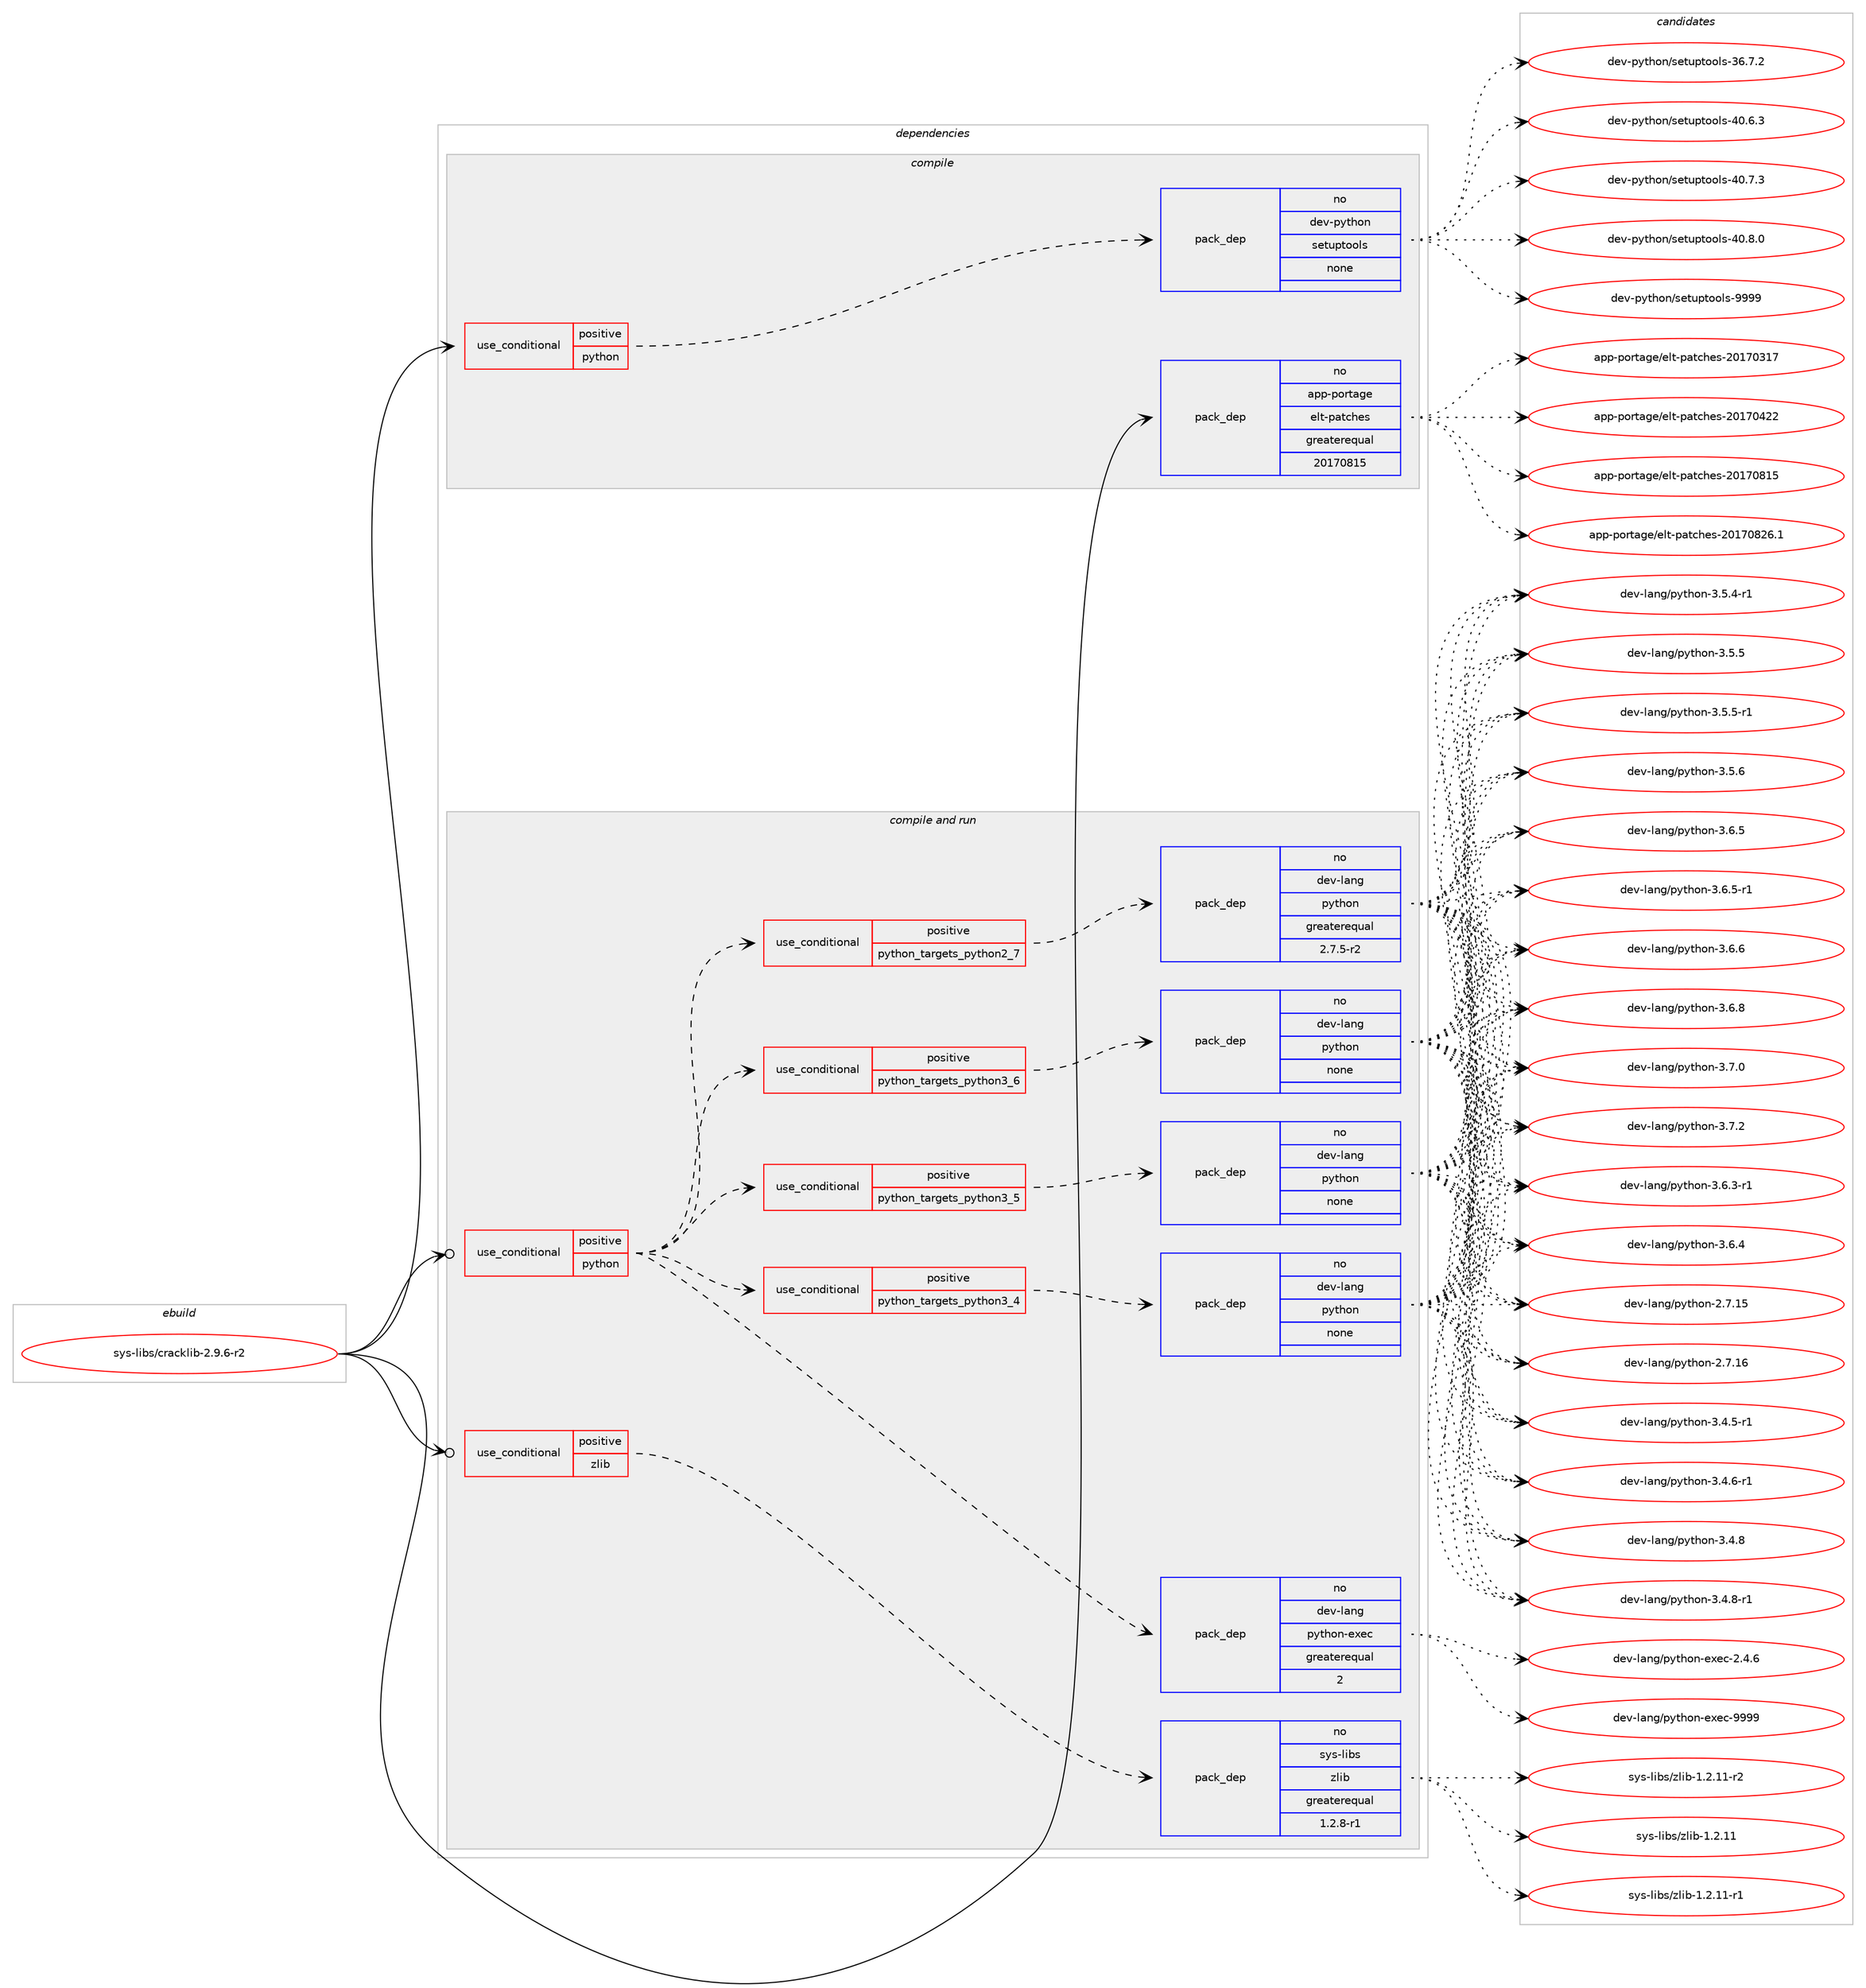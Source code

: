 digraph prolog {

# *************
# Graph options
# *************

newrank=true;
concentrate=true;
compound=true;
graph [rankdir=LR,fontname=Helvetica,fontsize=10,ranksep=1.5];#, ranksep=2.5, nodesep=0.2];
edge  [arrowhead=vee];
node  [fontname=Helvetica,fontsize=10];

# **********
# The ebuild
# **********

subgraph cluster_leftcol {
color=gray;
rank=same;
label=<<i>ebuild</i>>;
id [label="sys-libs/cracklib-2.9.6-r2", color=red, width=4, href="../sys-libs/cracklib-2.9.6-r2.svg"];
}

# ****************
# The dependencies
# ****************

subgraph cluster_midcol {
color=gray;
label=<<i>dependencies</i>>;
subgraph cluster_compile {
fillcolor="#eeeeee";
style=filled;
label=<<i>compile</i>>;
subgraph cond461479 {
dependency1736564 [label=<<TABLE BORDER="0" CELLBORDER="1" CELLSPACING="0" CELLPADDING="4"><TR><TD ROWSPAN="3" CELLPADDING="10">use_conditional</TD></TR><TR><TD>positive</TD></TR><TR><TD>python</TD></TR></TABLE>>, shape=none, color=red];
subgraph pack1246506 {
dependency1736565 [label=<<TABLE BORDER="0" CELLBORDER="1" CELLSPACING="0" CELLPADDING="4" WIDTH="220"><TR><TD ROWSPAN="6" CELLPADDING="30">pack_dep</TD></TR><TR><TD WIDTH="110">no</TD></TR><TR><TD>dev-python</TD></TR><TR><TD>setuptools</TD></TR><TR><TD>none</TD></TR><TR><TD></TD></TR></TABLE>>, shape=none, color=blue];
}
dependency1736564:e -> dependency1736565:w [weight=20,style="dashed",arrowhead="vee"];
}
id:e -> dependency1736564:w [weight=20,style="solid",arrowhead="vee"];
subgraph pack1246507 {
dependency1736566 [label=<<TABLE BORDER="0" CELLBORDER="1" CELLSPACING="0" CELLPADDING="4" WIDTH="220"><TR><TD ROWSPAN="6" CELLPADDING="30">pack_dep</TD></TR><TR><TD WIDTH="110">no</TD></TR><TR><TD>app-portage</TD></TR><TR><TD>elt-patches</TD></TR><TR><TD>greaterequal</TD></TR><TR><TD>20170815</TD></TR></TABLE>>, shape=none, color=blue];
}
id:e -> dependency1736566:w [weight=20,style="solid",arrowhead="vee"];
}
subgraph cluster_compileandrun {
fillcolor="#eeeeee";
style=filled;
label=<<i>compile and run</i>>;
subgraph cond461480 {
dependency1736567 [label=<<TABLE BORDER="0" CELLBORDER="1" CELLSPACING="0" CELLPADDING="4"><TR><TD ROWSPAN="3" CELLPADDING="10">use_conditional</TD></TR><TR><TD>positive</TD></TR><TR><TD>python</TD></TR></TABLE>>, shape=none, color=red];
subgraph cond461481 {
dependency1736568 [label=<<TABLE BORDER="0" CELLBORDER="1" CELLSPACING="0" CELLPADDING="4"><TR><TD ROWSPAN="3" CELLPADDING="10">use_conditional</TD></TR><TR><TD>positive</TD></TR><TR><TD>python_targets_python2_7</TD></TR></TABLE>>, shape=none, color=red];
subgraph pack1246508 {
dependency1736569 [label=<<TABLE BORDER="0" CELLBORDER="1" CELLSPACING="0" CELLPADDING="4" WIDTH="220"><TR><TD ROWSPAN="6" CELLPADDING="30">pack_dep</TD></TR><TR><TD WIDTH="110">no</TD></TR><TR><TD>dev-lang</TD></TR><TR><TD>python</TD></TR><TR><TD>greaterequal</TD></TR><TR><TD>2.7.5-r2</TD></TR></TABLE>>, shape=none, color=blue];
}
dependency1736568:e -> dependency1736569:w [weight=20,style="dashed",arrowhead="vee"];
}
dependency1736567:e -> dependency1736568:w [weight=20,style="dashed",arrowhead="vee"];
subgraph cond461482 {
dependency1736570 [label=<<TABLE BORDER="0" CELLBORDER="1" CELLSPACING="0" CELLPADDING="4"><TR><TD ROWSPAN="3" CELLPADDING="10">use_conditional</TD></TR><TR><TD>positive</TD></TR><TR><TD>python_targets_python3_4</TD></TR></TABLE>>, shape=none, color=red];
subgraph pack1246509 {
dependency1736571 [label=<<TABLE BORDER="0" CELLBORDER="1" CELLSPACING="0" CELLPADDING="4" WIDTH="220"><TR><TD ROWSPAN="6" CELLPADDING="30">pack_dep</TD></TR><TR><TD WIDTH="110">no</TD></TR><TR><TD>dev-lang</TD></TR><TR><TD>python</TD></TR><TR><TD>none</TD></TR><TR><TD></TD></TR></TABLE>>, shape=none, color=blue];
}
dependency1736570:e -> dependency1736571:w [weight=20,style="dashed",arrowhead="vee"];
}
dependency1736567:e -> dependency1736570:w [weight=20,style="dashed",arrowhead="vee"];
subgraph cond461483 {
dependency1736572 [label=<<TABLE BORDER="0" CELLBORDER="1" CELLSPACING="0" CELLPADDING="4"><TR><TD ROWSPAN="3" CELLPADDING="10">use_conditional</TD></TR><TR><TD>positive</TD></TR><TR><TD>python_targets_python3_5</TD></TR></TABLE>>, shape=none, color=red];
subgraph pack1246510 {
dependency1736573 [label=<<TABLE BORDER="0" CELLBORDER="1" CELLSPACING="0" CELLPADDING="4" WIDTH="220"><TR><TD ROWSPAN="6" CELLPADDING="30">pack_dep</TD></TR><TR><TD WIDTH="110">no</TD></TR><TR><TD>dev-lang</TD></TR><TR><TD>python</TD></TR><TR><TD>none</TD></TR><TR><TD></TD></TR></TABLE>>, shape=none, color=blue];
}
dependency1736572:e -> dependency1736573:w [weight=20,style="dashed",arrowhead="vee"];
}
dependency1736567:e -> dependency1736572:w [weight=20,style="dashed",arrowhead="vee"];
subgraph cond461484 {
dependency1736574 [label=<<TABLE BORDER="0" CELLBORDER="1" CELLSPACING="0" CELLPADDING="4"><TR><TD ROWSPAN="3" CELLPADDING="10">use_conditional</TD></TR><TR><TD>positive</TD></TR><TR><TD>python_targets_python3_6</TD></TR></TABLE>>, shape=none, color=red];
subgraph pack1246511 {
dependency1736575 [label=<<TABLE BORDER="0" CELLBORDER="1" CELLSPACING="0" CELLPADDING="4" WIDTH="220"><TR><TD ROWSPAN="6" CELLPADDING="30">pack_dep</TD></TR><TR><TD WIDTH="110">no</TD></TR><TR><TD>dev-lang</TD></TR><TR><TD>python</TD></TR><TR><TD>none</TD></TR><TR><TD></TD></TR></TABLE>>, shape=none, color=blue];
}
dependency1736574:e -> dependency1736575:w [weight=20,style="dashed",arrowhead="vee"];
}
dependency1736567:e -> dependency1736574:w [weight=20,style="dashed",arrowhead="vee"];
subgraph pack1246512 {
dependency1736576 [label=<<TABLE BORDER="0" CELLBORDER="1" CELLSPACING="0" CELLPADDING="4" WIDTH="220"><TR><TD ROWSPAN="6" CELLPADDING="30">pack_dep</TD></TR><TR><TD WIDTH="110">no</TD></TR><TR><TD>dev-lang</TD></TR><TR><TD>python-exec</TD></TR><TR><TD>greaterequal</TD></TR><TR><TD>2</TD></TR></TABLE>>, shape=none, color=blue];
}
dependency1736567:e -> dependency1736576:w [weight=20,style="dashed",arrowhead="vee"];
}
id:e -> dependency1736567:w [weight=20,style="solid",arrowhead="odotvee"];
subgraph cond461485 {
dependency1736577 [label=<<TABLE BORDER="0" CELLBORDER="1" CELLSPACING="0" CELLPADDING="4"><TR><TD ROWSPAN="3" CELLPADDING="10">use_conditional</TD></TR><TR><TD>positive</TD></TR><TR><TD>zlib</TD></TR></TABLE>>, shape=none, color=red];
subgraph pack1246513 {
dependency1736578 [label=<<TABLE BORDER="0" CELLBORDER="1" CELLSPACING="0" CELLPADDING="4" WIDTH="220"><TR><TD ROWSPAN="6" CELLPADDING="30">pack_dep</TD></TR><TR><TD WIDTH="110">no</TD></TR><TR><TD>sys-libs</TD></TR><TR><TD>zlib</TD></TR><TR><TD>greaterequal</TD></TR><TR><TD>1.2.8-r1</TD></TR></TABLE>>, shape=none, color=blue];
}
dependency1736577:e -> dependency1736578:w [weight=20,style="dashed",arrowhead="vee"];
}
id:e -> dependency1736577:w [weight=20,style="solid",arrowhead="odotvee"];
}
subgraph cluster_run {
fillcolor="#eeeeee";
style=filled;
label=<<i>run</i>>;
}
}

# **************
# The candidates
# **************

subgraph cluster_choices {
rank=same;
color=gray;
label=<<i>candidates</i>>;

subgraph choice1246506 {
color=black;
nodesep=1;
choice100101118451121211161041111104711510111611711211611111110811545515446554650 [label="dev-python/setuptools-36.7.2", color=red, width=4,href="../dev-python/setuptools-36.7.2.svg"];
choice100101118451121211161041111104711510111611711211611111110811545524846544651 [label="dev-python/setuptools-40.6.3", color=red, width=4,href="../dev-python/setuptools-40.6.3.svg"];
choice100101118451121211161041111104711510111611711211611111110811545524846554651 [label="dev-python/setuptools-40.7.3", color=red, width=4,href="../dev-python/setuptools-40.7.3.svg"];
choice100101118451121211161041111104711510111611711211611111110811545524846564648 [label="dev-python/setuptools-40.8.0", color=red, width=4,href="../dev-python/setuptools-40.8.0.svg"];
choice10010111845112121116104111110471151011161171121161111111081154557575757 [label="dev-python/setuptools-9999", color=red, width=4,href="../dev-python/setuptools-9999.svg"];
dependency1736565:e -> choice100101118451121211161041111104711510111611711211611111110811545515446554650:w [style=dotted,weight="100"];
dependency1736565:e -> choice100101118451121211161041111104711510111611711211611111110811545524846544651:w [style=dotted,weight="100"];
dependency1736565:e -> choice100101118451121211161041111104711510111611711211611111110811545524846554651:w [style=dotted,weight="100"];
dependency1736565:e -> choice100101118451121211161041111104711510111611711211611111110811545524846564648:w [style=dotted,weight="100"];
dependency1736565:e -> choice10010111845112121116104111110471151011161171121161111111081154557575757:w [style=dotted,weight="100"];
}
subgraph choice1246507 {
color=black;
nodesep=1;
choice97112112451121111141169710310147101108116451129711699104101115455048495548514955 [label="app-portage/elt-patches-20170317", color=red, width=4,href="../app-portage/elt-patches-20170317.svg"];
choice97112112451121111141169710310147101108116451129711699104101115455048495548525050 [label="app-portage/elt-patches-20170422", color=red, width=4,href="../app-portage/elt-patches-20170422.svg"];
choice97112112451121111141169710310147101108116451129711699104101115455048495548564953 [label="app-portage/elt-patches-20170815", color=red, width=4,href="../app-portage/elt-patches-20170815.svg"];
choice971121124511211111411697103101471011081164511297116991041011154550484955485650544649 [label="app-portage/elt-patches-20170826.1", color=red, width=4,href="../app-portage/elt-patches-20170826.1.svg"];
dependency1736566:e -> choice97112112451121111141169710310147101108116451129711699104101115455048495548514955:w [style=dotted,weight="100"];
dependency1736566:e -> choice97112112451121111141169710310147101108116451129711699104101115455048495548525050:w [style=dotted,weight="100"];
dependency1736566:e -> choice97112112451121111141169710310147101108116451129711699104101115455048495548564953:w [style=dotted,weight="100"];
dependency1736566:e -> choice971121124511211111411697103101471011081164511297116991041011154550484955485650544649:w [style=dotted,weight="100"];
}
subgraph choice1246508 {
color=black;
nodesep=1;
choice10010111845108971101034711212111610411111045504655464953 [label="dev-lang/python-2.7.15", color=red, width=4,href="../dev-lang/python-2.7.15.svg"];
choice10010111845108971101034711212111610411111045504655464954 [label="dev-lang/python-2.7.16", color=red, width=4,href="../dev-lang/python-2.7.16.svg"];
choice1001011184510897110103471121211161041111104551465246534511449 [label="dev-lang/python-3.4.5-r1", color=red, width=4,href="../dev-lang/python-3.4.5-r1.svg"];
choice1001011184510897110103471121211161041111104551465246544511449 [label="dev-lang/python-3.4.6-r1", color=red, width=4,href="../dev-lang/python-3.4.6-r1.svg"];
choice100101118451089711010347112121116104111110455146524656 [label="dev-lang/python-3.4.8", color=red, width=4,href="../dev-lang/python-3.4.8.svg"];
choice1001011184510897110103471121211161041111104551465246564511449 [label="dev-lang/python-3.4.8-r1", color=red, width=4,href="../dev-lang/python-3.4.8-r1.svg"];
choice1001011184510897110103471121211161041111104551465346524511449 [label="dev-lang/python-3.5.4-r1", color=red, width=4,href="../dev-lang/python-3.5.4-r1.svg"];
choice100101118451089711010347112121116104111110455146534653 [label="dev-lang/python-3.5.5", color=red, width=4,href="../dev-lang/python-3.5.5.svg"];
choice1001011184510897110103471121211161041111104551465346534511449 [label="dev-lang/python-3.5.5-r1", color=red, width=4,href="../dev-lang/python-3.5.5-r1.svg"];
choice100101118451089711010347112121116104111110455146534654 [label="dev-lang/python-3.5.6", color=red, width=4,href="../dev-lang/python-3.5.6.svg"];
choice1001011184510897110103471121211161041111104551465446514511449 [label="dev-lang/python-3.6.3-r1", color=red, width=4,href="../dev-lang/python-3.6.3-r1.svg"];
choice100101118451089711010347112121116104111110455146544652 [label="dev-lang/python-3.6.4", color=red, width=4,href="../dev-lang/python-3.6.4.svg"];
choice100101118451089711010347112121116104111110455146544653 [label="dev-lang/python-3.6.5", color=red, width=4,href="../dev-lang/python-3.6.5.svg"];
choice1001011184510897110103471121211161041111104551465446534511449 [label="dev-lang/python-3.6.5-r1", color=red, width=4,href="../dev-lang/python-3.6.5-r1.svg"];
choice100101118451089711010347112121116104111110455146544654 [label="dev-lang/python-3.6.6", color=red, width=4,href="../dev-lang/python-3.6.6.svg"];
choice100101118451089711010347112121116104111110455146544656 [label="dev-lang/python-3.6.8", color=red, width=4,href="../dev-lang/python-3.6.8.svg"];
choice100101118451089711010347112121116104111110455146554648 [label="dev-lang/python-3.7.0", color=red, width=4,href="../dev-lang/python-3.7.0.svg"];
choice100101118451089711010347112121116104111110455146554650 [label="dev-lang/python-3.7.2", color=red, width=4,href="../dev-lang/python-3.7.2.svg"];
dependency1736569:e -> choice10010111845108971101034711212111610411111045504655464953:w [style=dotted,weight="100"];
dependency1736569:e -> choice10010111845108971101034711212111610411111045504655464954:w [style=dotted,weight="100"];
dependency1736569:e -> choice1001011184510897110103471121211161041111104551465246534511449:w [style=dotted,weight="100"];
dependency1736569:e -> choice1001011184510897110103471121211161041111104551465246544511449:w [style=dotted,weight="100"];
dependency1736569:e -> choice100101118451089711010347112121116104111110455146524656:w [style=dotted,weight="100"];
dependency1736569:e -> choice1001011184510897110103471121211161041111104551465246564511449:w [style=dotted,weight="100"];
dependency1736569:e -> choice1001011184510897110103471121211161041111104551465346524511449:w [style=dotted,weight="100"];
dependency1736569:e -> choice100101118451089711010347112121116104111110455146534653:w [style=dotted,weight="100"];
dependency1736569:e -> choice1001011184510897110103471121211161041111104551465346534511449:w [style=dotted,weight="100"];
dependency1736569:e -> choice100101118451089711010347112121116104111110455146534654:w [style=dotted,weight="100"];
dependency1736569:e -> choice1001011184510897110103471121211161041111104551465446514511449:w [style=dotted,weight="100"];
dependency1736569:e -> choice100101118451089711010347112121116104111110455146544652:w [style=dotted,weight="100"];
dependency1736569:e -> choice100101118451089711010347112121116104111110455146544653:w [style=dotted,weight="100"];
dependency1736569:e -> choice1001011184510897110103471121211161041111104551465446534511449:w [style=dotted,weight="100"];
dependency1736569:e -> choice100101118451089711010347112121116104111110455146544654:w [style=dotted,weight="100"];
dependency1736569:e -> choice100101118451089711010347112121116104111110455146544656:w [style=dotted,weight="100"];
dependency1736569:e -> choice100101118451089711010347112121116104111110455146554648:w [style=dotted,weight="100"];
dependency1736569:e -> choice100101118451089711010347112121116104111110455146554650:w [style=dotted,weight="100"];
}
subgraph choice1246509 {
color=black;
nodesep=1;
choice10010111845108971101034711212111610411111045504655464953 [label="dev-lang/python-2.7.15", color=red, width=4,href="../dev-lang/python-2.7.15.svg"];
choice10010111845108971101034711212111610411111045504655464954 [label="dev-lang/python-2.7.16", color=red, width=4,href="../dev-lang/python-2.7.16.svg"];
choice1001011184510897110103471121211161041111104551465246534511449 [label="dev-lang/python-3.4.5-r1", color=red, width=4,href="../dev-lang/python-3.4.5-r1.svg"];
choice1001011184510897110103471121211161041111104551465246544511449 [label="dev-lang/python-3.4.6-r1", color=red, width=4,href="../dev-lang/python-3.4.6-r1.svg"];
choice100101118451089711010347112121116104111110455146524656 [label="dev-lang/python-3.4.8", color=red, width=4,href="../dev-lang/python-3.4.8.svg"];
choice1001011184510897110103471121211161041111104551465246564511449 [label="dev-lang/python-3.4.8-r1", color=red, width=4,href="../dev-lang/python-3.4.8-r1.svg"];
choice1001011184510897110103471121211161041111104551465346524511449 [label="dev-lang/python-3.5.4-r1", color=red, width=4,href="../dev-lang/python-3.5.4-r1.svg"];
choice100101118451089711010347112121116104111110455146534653 [label="dev-lang/python-3.5.5", color=red, width=4,href="../dev-lang/python-3.5.5.svg"];
choice1001011184510897110103471121211161041111104551465346534511449 [label="dev-lang/python-3.5.5-r1", color=red, width=4,href="../dev-lang/python-3.5.5-r1.svg"];
choice100101118451089711010347112121116104111110455146534654 [label="dev-lang/python-3.5.6", color=red, width=4,href="../dev-lang/python-3.5.6.svg"];
choice1001011184510897110103471121211161041111104551465446514511449 [label="dev-lang/python-3.6.3-r1", color=red, width=4,href="../dev-lang/python-3.6.3-r1.svg"];
choice100101118451089711010347112121116104111110455146544652 [label="dev-lang/python-3.6.4", color=red, width=4,href="../dev-lang/python-3.6.4.svg"];
choice100101118451089711010347112121116104111110455146544653 [label="dev-lang/python-3.6.5", color=red, width=4,href="../dev-lang/python-3.6.5.svg"];
choice1001011184510897110103471121211161041111104551465446534511449 [label="dev-lang/python-3.6.5-r1", color=red, width=4,href="../dev-lang/python-3.6.5-r1.svg"];
choice100101118451089711010347112121116104111110455146544654 [label="dev-lang/python-3.6.6", color=red, width=4,href="../dev-lang/python-3.6.6.svg"];
choice100101118451089711010347112121116104111110455146544656 [label="dev-lang/python-3.6.8", color=red, width=4,href="../dev-lang/python-3.6.8.svg"];
choice100101118451089711010347112121116104111110455146554648 [label="dev-lang/python-3.7.0", color=red, width=4,href="../dev-lang/python-3.7.0.svg"];
choice100101118451089711010347112121116104111110455146554650 [label="dev-lang/python-3.7.2", color=red, width=4,href="../dev-lang/python-3.7.2.svg"];
dependency1736571:e -> choice10010111845108971101034711212111610411111045504655464953:w [style=dotted,weight="100"];
dependency1736571:e -> choice10010111845108971101034711212111610411111045504655464954:w [style=dotted,weight="100"];
dependency1736571:e -> choice1001011184510897110103471121211161041111104551465246534511449:w [style=dotted,weight="100"];
dependency1736571:e -> choice1001011184510897110103471121211161041111104551465246544511449:w [style=dotted,weight="100"];
dependency1736571:e -> choice100101118451089711010347112121116104111110455146524656:w [style=dotted,weight="100"];
dependency1736571:e -> choice1001011184510897110103471121211161041111104551465246564511449:w [style=dotted,weight="100"];
dependency1736571:e -> choice1001011184510897110103471121211161041111104551465346524511449:w [style=dotted,weight="100"];
dependency1736571:e -> choice100101118451089711010347112121116104111110455146534653:w [style=dotted,weight="100"];
dependency1736571:e -> choice1001011184510897110103471121211161041111104551465346534511449:w [style=dotted,weight="100"];
dependency1736571:e -> choice100101118451089711010347112121116104111110455146534654:w [style=dotted,weight="100"];
dependency1736571:e -> choice1001011184510897110103471121211161041111104551465446514511449:w [style=dotted,weight="100"];
dependency1736571:e -> choice100101118451089711010347112121116104111110455146544652:w [style=dotted,weight="100"];
dependency1736571:e -> choice100101118451089711010347112121116104111110455146544653:w [style=dotted,weight="100"];
dependency1736571:e -> choice1001011184510897110103471121211161041111104551465446534511449:w [style=dotted,weight="100"];
dependency1736571:e -> choice100101118451089711010347112121116104111110455146544654:w [style=dotted,weight="100"];
dependency1736571:e -> choice100101118451089711010347112121116104111110455146544656:w [style=dotted,weight="100"];
dependency1736571:e -> choice100101118451089711010347112121116104111110455146554648:w [style=dotted,weight="100"];
dependency1736571:e -> choice100101118451089711010347112121116104111110455146554650:w [style=dotted,weight="100"];
}
subgraph choice1246510 {
color=black;
nodesep=1;
choice10010111845108971101034711212111610411111045504655464953 [label="dev-lang/python-2.7.15", color=red, width=4,href="../dev-lang/python-2.7.15.svg"];
choice10010111845108971101034711212111610411111045504655464954 [label="dev-lang/python-2.7.16", color=red, width=4,href="../dev-lang/python-2.7.16.svg"];
choice1001011184510897110103471121211161041111104551465246534511449 [label="dev-lang/python-3.4.5-r1", color=red, width=4,href="../dev-lang/python-3.4.5-r1.svg"];
choice1001011184510897110103471121211161041111104551465246544511449 [label="dev-lang/python-3.4.6-r1", color=red, width=4,href="../dev-lang/python-3.4.6-r1.svg"];
choice100101118451089711010347112121116104111110455146524656 [label="dev-lang/python-3.4.8", color=red, width=4,href="../dev-lang/python-3.4.8.svg"];
choice1001011184510897110103471121211161041111104551465246564511449 [label="dev-lang/python-3.4.8-r1", color=red, width=4,href="../dev-lang/python-3.4.8-r1.svg"];
choice1001011184510897110103471121211161041111104551465346524511449 [label="dev-lang/python-3.5.4-r1", color=red, width=4,href="../dev-lang/python-3.5.4-r1.svg"];
choice100101118451089711010347112121116104111110455146534653 [label="dev-lang/python-3.5.5", color=red, width=4,href="../dev-lang/python-3.5.5.svg"];
choice1001011184510897110103471121211161041111104551465346534511449 [label="dev-lang/python-3.5.5-r1", color=red, width=4,href="../dev-lang/python-3.5.5-r1.svg"];
choice100101118451089711010347112121116104111110455146534654 [label="dev-lang/python-3.5.6", color=red, width=4,href="../dev-lang/python-3.5.6.svg"];
choice1001011184510897110103471121211161041111104551465446514511449 [label="dev-lang/python-3.6.3-r1", color=red, width=4,href="../dev-lang/python-3.6.3-r1.svg"];
choice100101118451089711010347112121116104111110455146544652 [label="dev-lang/python-3.6.4", color=red, width=4,href="../dev-lang/python-3.6.4.svg"];
choice100101118451089711010347112121116104111110455146544653 [label="dev-lang/python-3.6.5", color=red, width=4,href="../dev-lang/python-3.6.5.svg"];
choice1001011184510897110103471121211161041111104551465446534511449 [label="dev-lang/python-3.6.5-r1", color=red, width=4,href="../dev-lang/python-3.6.5-r1.svg"];
choice100101118451089711010347112121116104111110455146544654 [label="dev-lang/python-3.6.6", color=red, width=4,href="../dev-lang/python-3.6.6.svg"];
choice100101118451089711010347112121116104111110455146544656 [label="dev-lang/python-3.6.8", color=red, width=4,href="../dev-lang/python-3.6.8.svg"];
choice100101118451089711010347112121116104111110455146554648 [label="dev-lang/python-3.7.0", color=red, width=4,href="../dev-lang/python-3.7.0.svg"];
choice100101118451089711010347112121116104111110455146554650 [label="dev-lang/python-3.7.2", color=red, width=4,href="../dev-lang/python-3.7.2.svg"];
dependency1736573:e -> choice10010111845108971101034711212111610411111045504655464953:w [style=dotted,weight="100"];
dependency1736573:e -> choice10010111845108971101034711212111610411111045504655464954:w [style=dotted,weight="100"];
dependency1736573:e -> choice1001011184510897110103471121211161041111104551465246534511449:w [style=dotted,weight="100"];
dependency1736573:e -> choice1001011184510897110103471121211161041111104551465246544511449:w [style=dotted,weight="100"];
dependency1736573:e -> choice100101118451089711010347112121116104111110455146524656:w [style=dotted,weight="100"];
dependency1736573:e -> choice1001011184510897110103471121211161041111104551465246564511449:w [style=dotted,weight="100"];
dependency1736573:e -> choice1001011184510897110103471121211161041111104551465346524511449:w [style=dotted,weight="100"];
dependency1736573:e -> choice100101118451089711010347112121116104111110455146534653:w [style=dotted,weight="100"];
dependency1736573:e -> choice1001011184510897110103471121211161041111104551465346534511449:w [style=dotted,weight="100"];
dependency1736573:e -> choice100101118451089711010347112121116104111110455146534654:w [style=dotted,weight="100"];
dependency1736573:e -> choice1001011184510897110103471121211161041111104551465446514511449:w [style=dotted,weight="100"];
dependency1736573:e -> choice100101118451089711010347112121116104111110455146544652:w [style=dotted,weight="100"];
dependency1736573:e -> choice100101118451089711010347112121116104111110455146544653:w [style=dotted,weight="100"];
dependency1736573:e -> choice1001011184510897110103471121211161041111104551465446534511449:w [style=dotted,weight="100"];
dependency1736573:e -> choice100101118451089711010347112121116104111110455146544654:w [style=dotted,weight="100"];
dependency1736573:e -> choice100101118451089711010347112121116104111110455146544656:w [style=dotted,weight="100"];
dependency1736573:e -> choice100101118451089711010347112121116104111110455146554648:w [style=dotted,weight="100"];
dependency1736573:e -> choice100101118451089711010347112121116104111110455146554650:w [style=dotted,weight="100"];
}
subgraph choice1246511 {
color=black;
nodesep=1;
choice10010111845108971101034711212111610411111045504655464953 [label="dev-lang/python-2.7.15", color=red, width=4,href="../dev-lang/python-2.7.15.svg"];
choice10010111845108971101034711212111610411111045504655464954 [label="dev-lang/python-2.7.16", color=red, width=4,href="../dev-lang/python-2.7.16.svg"];
choice1001011184510897110103471121211161041111104551465246534511449 [label="dev-lang/python-3.4.5-r1", color=red, width=4,href="../dev-lang/python-3.4.5-r1.svg"];
choice1001011184510897110103471121211161041111104551465246544511449 [label="dev-lang/python-3.4.6-r1", color=red, width=4,href="../dev-lang/python-3.4.6-r1.svg"];
choice100101118451089711010347112121116104111110455146524656 [label="dev-lang/python-3.4.8", color=red, width=4,href="../dev-lang/python-3.4.8.svg"];
choice1001011184510897110103471121211161041111104551465246564511449 [label="dev-lang/python-3.4.8-r1", color=red, width=4,href="../dev-lang/python-3.4.8-r1.svg"];
choice1001011184510897110103471121211161041111104551465346524511449 [label="dev-lang/python-3.5.4-r1", color=red, width=4,href="../dev-lang/python-3.5.4-r1.svg"];
choice100101118451089711010347112121116104111110455146534653 [label="dev-lang/python-3.5.5", color=red, width=4,href="../dev-lang/python-3.5.5.svg"];
choice1001011184510897110103471121211161041111104551465346534511449 [label="dev-lang/python-3.5.5-r1", color=red, width=4,href="../dev-lang/python-3.5.5-r1.svg"];
choice100101118451089711010347112121116104111110455146534654 [label="dev-lang/python-3.5.6", color=red, width=4,href="../dev-lang/python-3.5.6.svg"];
choice1001011184510897110103471121211161041111104551465446514511449 [label="dev-lang/python-3.6.3-r1", color=red, width=4,href="../dev-lang/python-3.6.3-r1.svg"];
choice100101118451089711010347112121116104111110455146544652 [label="dev-lang/python-3.6.4", color=red, width=4,href="../dev-lang/python-3.6.4.svg"];
choice100101118451089711010347112121116104111110455146544653 [label="dev-lang/python-3.6.5", color=red, width=4,href="../dev-lang/python-3.6.5.svg"];
choice1001011184510897110103471121211161041111104551465446534511449 [label="dev-lang/python-3.6.5-r1", color=red, width=4,href="../dev-lang/python-3.6.5-r1.svg"];
choice100101118451089711010347112121116104111110455146544654 [label="dev-lang/python-3.6.6", color=red, width=4,href="../dev-lang/python-3.6.6.svg"];
choice100101118451089711010347112121116104111110455146544656 [label="dev-lang/python-3.6.8", color=red, width=4,href="../dev-lang/python-3.6.8.svg"];
choice100101118451089711010347112121116104111110455146554648 [label="dev-lang/python-3.7.0", color=red, width=4,href="../dev-lang/python-3.7.0.svg"];
choice100101118451089711010347112121116104111110455146554650 [label="dev-lang/python-3.7.2", color=red, width=4,href="../dev-lang/python-3.7.2.svg"];
dependency1736575:e -> choice10010111845108971101034711212111610411111045504655464953:w [style=dotted,weight="100"];
dependency1736575:e -> choice10010111845108971101034711212111610411111045504655464954:w [style=dotted,weight="100"];
dependency1736575:e -> choice1001011184510897110103471121211161041111104551465246534511449:w [style=dotted,weight="100"];
dependency1736575:e -> choice1001011184510897110103471121211161041111104551465246544511449:w [style=dotted,weight="100"];
dependency1736575:e -> choice100101118451089711010347112121116104111110455146524656:w [style=dotted,weight="100"];
dependency1736575:e -> choice1001011184510897110103471121211161041111104551465246564511449:w [style=dotted,weight="100"];
dependency1736575:e -> choice1001011184510897110103471121211161041111104551465346524511449:w [style=dotted,weight="100"];
dependency1736575:e -> choice100101118451089711010347112121116104111110455146534653:w [style=dotted,weight="100"];
dependency1736575:e -> choice1001011184510897110103471121211161041111104551465346534511449:w [style=dotted,weight="100"];
dependency1736575:e -> choice100101118451089711010347112121116104111110455146534654:w [style=dotted,weight="100"];
dependency1736575:e -> choice1001011184510897110103471121211161041111104551465446514511449:w [style=dotted,weight="100"];
dependency1736575:e -> choice100101118451089711010347112121116104111110455146544652:w [style=dotted,weight="100"];
dependency1736575:e -> choice100101118451089711010347112121116104111110455146544653:w [style=dotted,weight="100"];
dependency1736575:e -> choice1001011184510897110103471121211161041111104551465446534511449:w [style=dotted,weight="100"];
dependency1736575:e -> choice100101118451089711010347112121116104111110455146544654:w [style=dotted,weight="100"];
dependency1736575:e -> choice100101118451089711010347112121116104111110455146544656:w [style=dotted,weight="100"];
dependency1736575:e -> choice100101118451089711010347112121116104111110455146554648:w [style=dotted,weight="100"];
dependency1736575:e -> choice100101118451089711010347112121116104111110455146554650:w [style=dotted,weight="100"];
}
subgraph choice1246512 {
color=black;
nodesep=1;
choice1001011184510897110103471121211161041111104510112010199455046524654 [label="dev-lang/python-exec-2.4.6", color=red, width=4,href="../dev-lang/python-exec-2.4.6.svg"];
choice10010111845108971101034711212111610411111045101120101994557575757 [label="dev-lang/python-exec-9999", color=red, width=4,href="../dev-lang/python-exec-9999.svg"];
dependency1736576:e -> choice1001011184510897110103471121211161041111104510112010199455046524654:w [style=dotted,weight="100"];
dependency1736576:e -> choice10010111845108971101034711212111610411111045101120101994557575757:w [style=dotted,weight="100"];
}
subgraph choice1246513 {
color=black;
nodesep=1;
choice1151211154510810598115471221081059845494650464949 [label="sys-libs/zlib-1.2.11", color=red, width=4,href="../sys-libs/zlib-1.2.11.svg"];
choice11512111545108105981154712210810598454946504649494511449 [label="sys-libs/zlib-1.2.11-r1", color=red, width=4,href="../sys-libs/zlib-1.2.11-r1.svg"];
choice11512111545108105981154712210810598454946504649494511450 [label="sys-libs/zlib-1.2.11-r2", color=red, width=4,href="../sys-libs/zlib-1.2.11-r2.svg"];
dependency1736578:e -> choice1151211154510810598115471221081059845494650464949:w [style=dotted,weight="100"];
dependency1736578:e -> choice11512111545108105981154712210810598454946504649494511449:w [style=dotted,weight="100"];
dependency1736578:e -> choice11512111545108105981154712210810598454946504649494511450:w [style=dotted,weight="100"];
}
}

}

